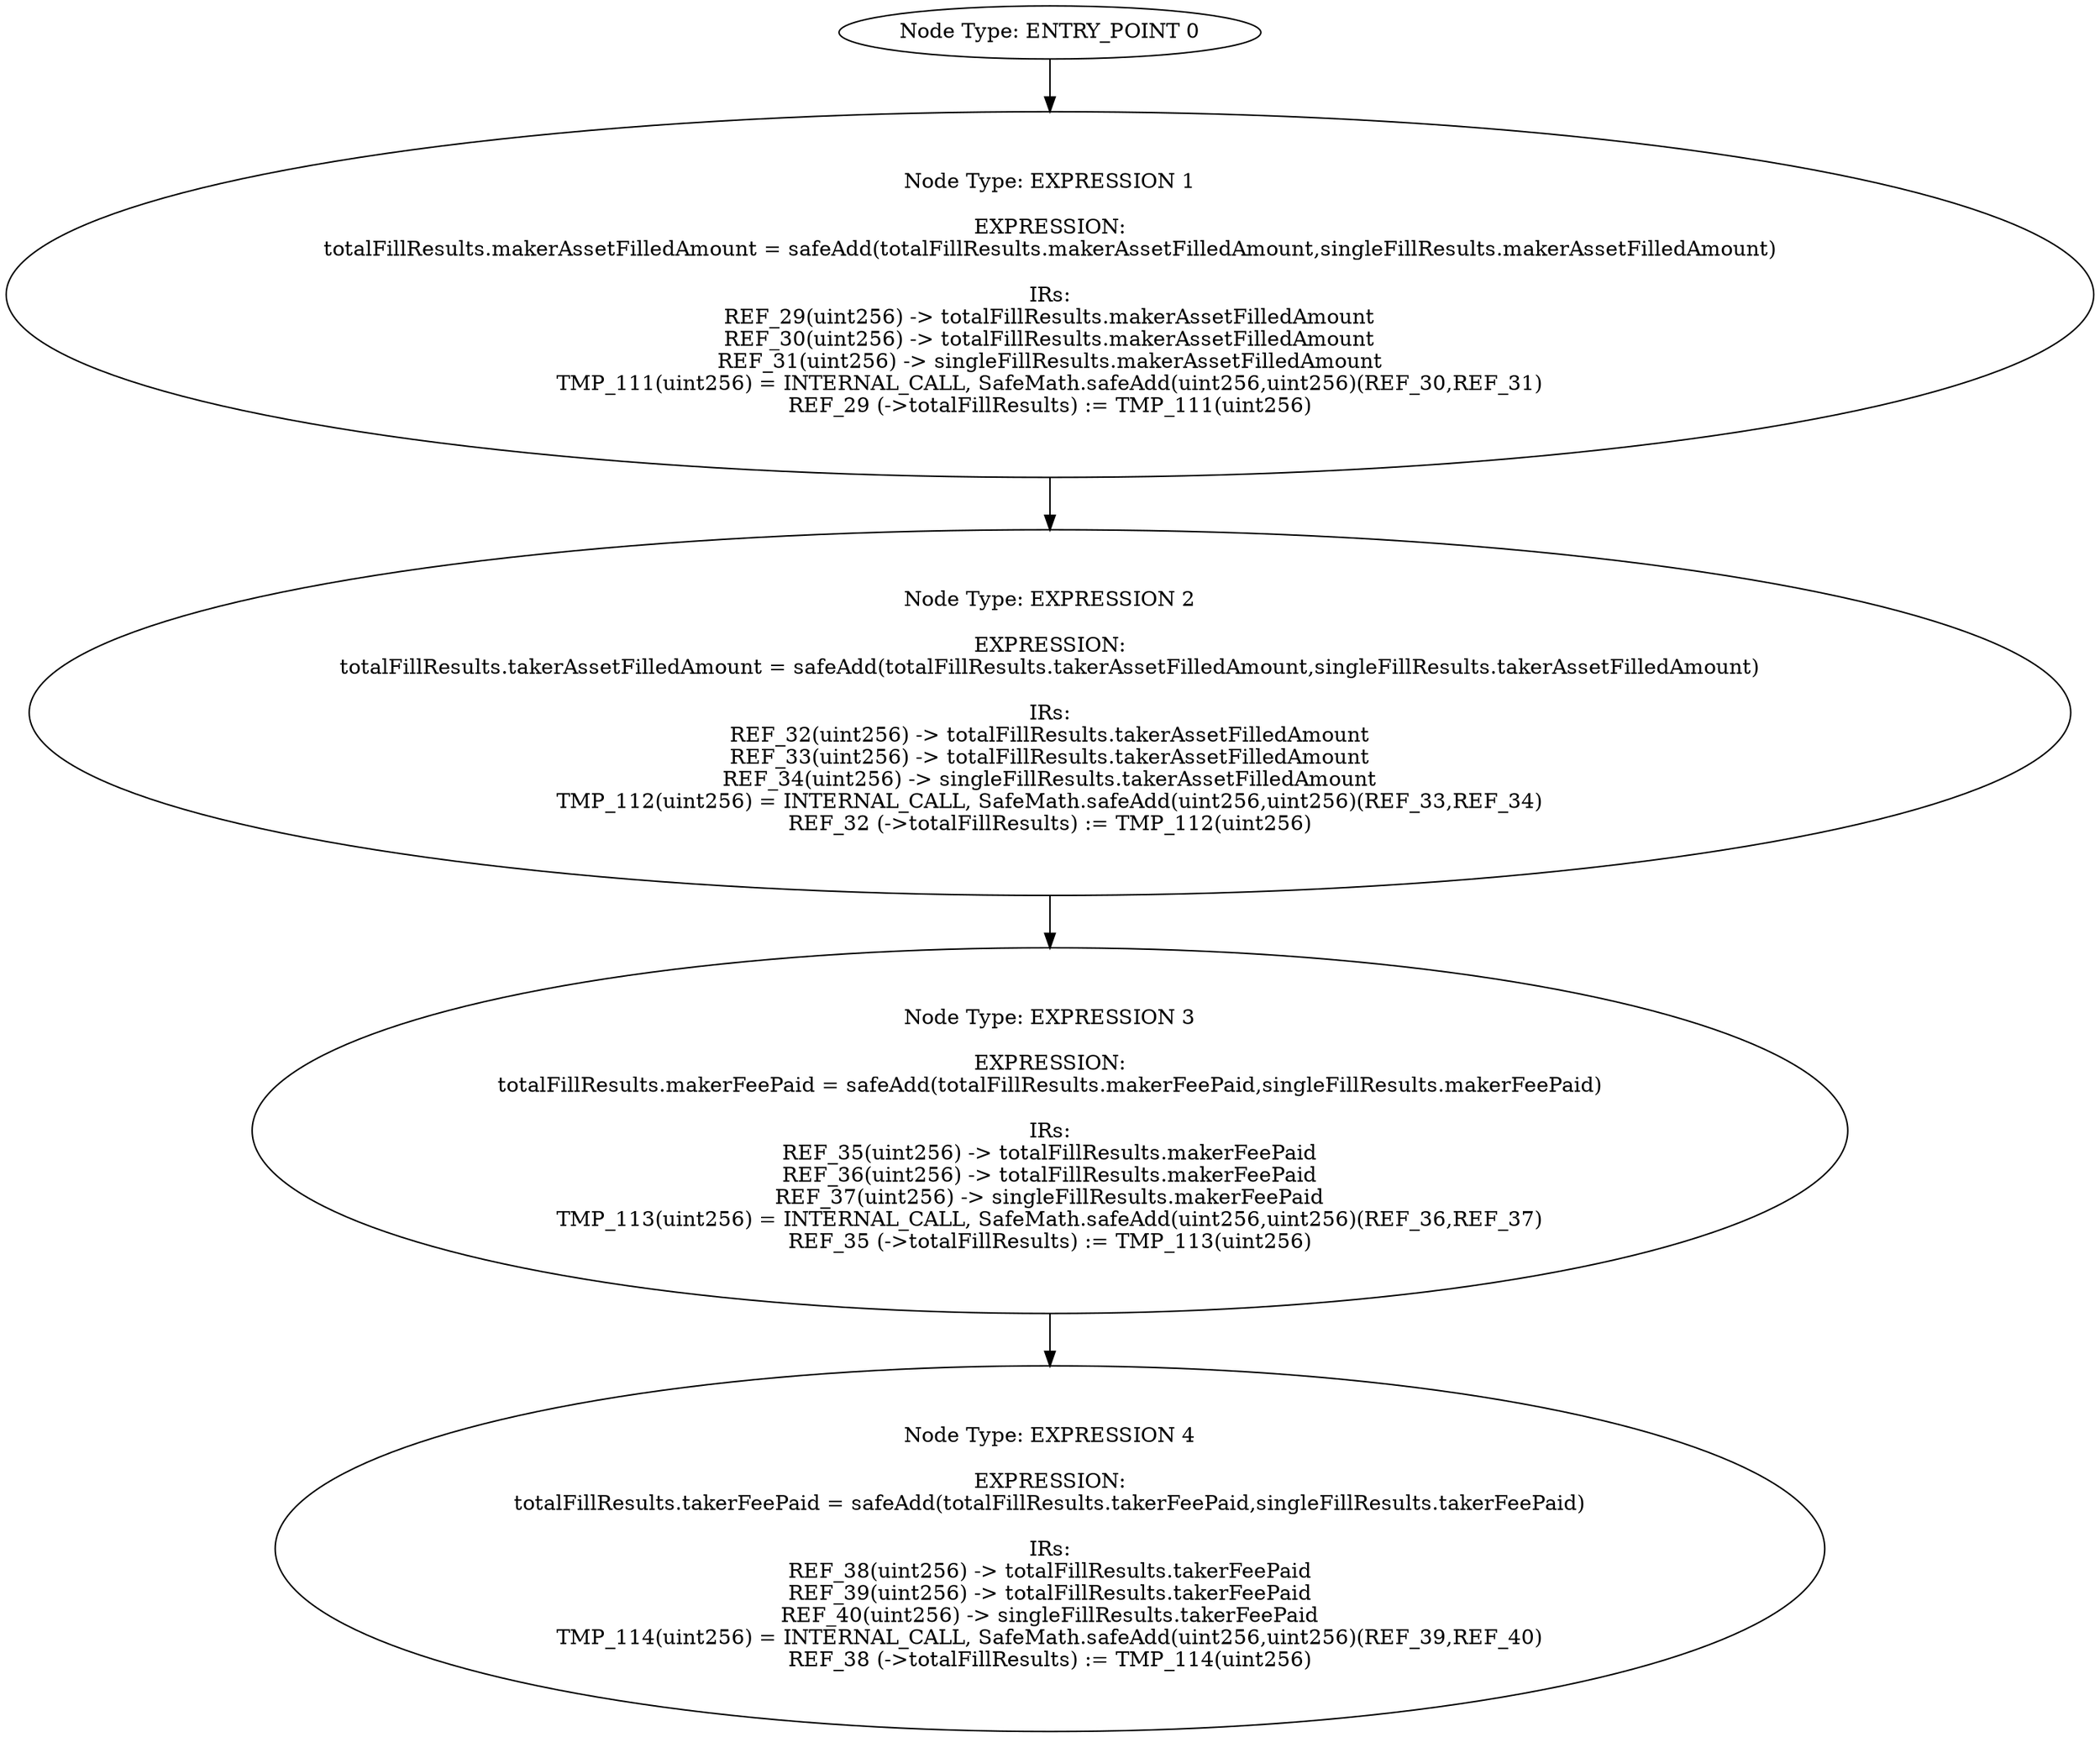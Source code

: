 digraph{
0[label="Node Type: ENTRY_POINT 0
"];
0->1;
1[label="Node Type: EXPRESSION 1

EXPRESSION:
totalFillResults.makerAssetFilledAmount = safeAdd(totalFillResults.makerAssetFilledAmount,singleFillResults.makerAssetFilledAmount)

IRs:
REF_29(uint256) -> totalFillResults.makerAssetFilledAmount
REF_30(uint256) -> totalFillResults.makerAssetFilledAmount
REF_31(uint256) -> singleFillResults.makerAssetFilledAmount
TMP_111(uint256) = INTERNAL_CALL, SafeMath.safeAdd(uint256,uint256)(REF_30,REF_31)
REF_29 (->totalFillResults) := TMP_111(uint256)"];
1->2;
2[label="Node Type: EXPRESSION 2

EXPRESSION:
totalFillResults.takerAssetFilledAmount = safeAdd(totalFillResults.takerAssetFilledAmount,singleFillResults.takerAssetFilledAmount)

IRs:
REF_32(uint256) -> totalFillResults.takerAssetFilledAmount
REF_33(uint256) -> totalFillResults.takerAssetFilledAmount
REF_34(uint256) -> singleFillResults.takerAssetFilledAmount
TMP_112(uint256) = INTERNAL_CALL, SafeMath.safeAdd(uint256,uint256)(REF_33,REF_34)
REF_32 (->totalFillResults) := TMP_112(uint256)"];
2->3;
3[label="Node Type: EXPRESSION 3

EXPRESSION:
totalFillResults.makerFeePaid = safeAdd(totalFillResults.makerFeePaid,singleFillResults.makerFeePaid)

IRs:
REF_35(uint256) -> totalFillResults.makerFeePaid
REF_36(uint256) -> totalFillResults.makerFeePaid
REF_37(uint256) -> singleFillResults.makerFeePaid
TMP_113(uint256) = INTERNAL_CALL, SafeMath.safeAdd(uint256,uint256)(REF_36,REF_37)
REF_35 (->totalFillResults) := TMP_113(uint256)"];
3->4;
4[label="Node Type: EXPRESSION 4

EXPRESSION:
totalFillResults.takerFeePaid = safeAdd(totalFillResults.takerFeePaid,singleFillResults.takerFeePaid)

IRs:
REF_38(uint256) -> totalFillResults.takerFeePaid
REF_39(uint256) -> totalFillResults.takerFeePaid
REF_40(uint256) -> singleFillResults.takerFeePaid
TMP_114(uint256) = INTERNAL_CALL, SafeMath.safeAdd(uint256,uint256)(REF_39,REF_40)
REF_38 (->totalFillResults) := TMP_114(uint256)"];
}
